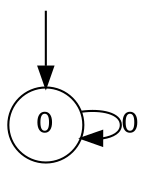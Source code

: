 digraph g {

	s0 [shape="circle" label="0"];
	s0 -> s0 [label="0"];

__start0 [label="" shape="none" width="0" height="0"];
__start0 -> s0;

}
